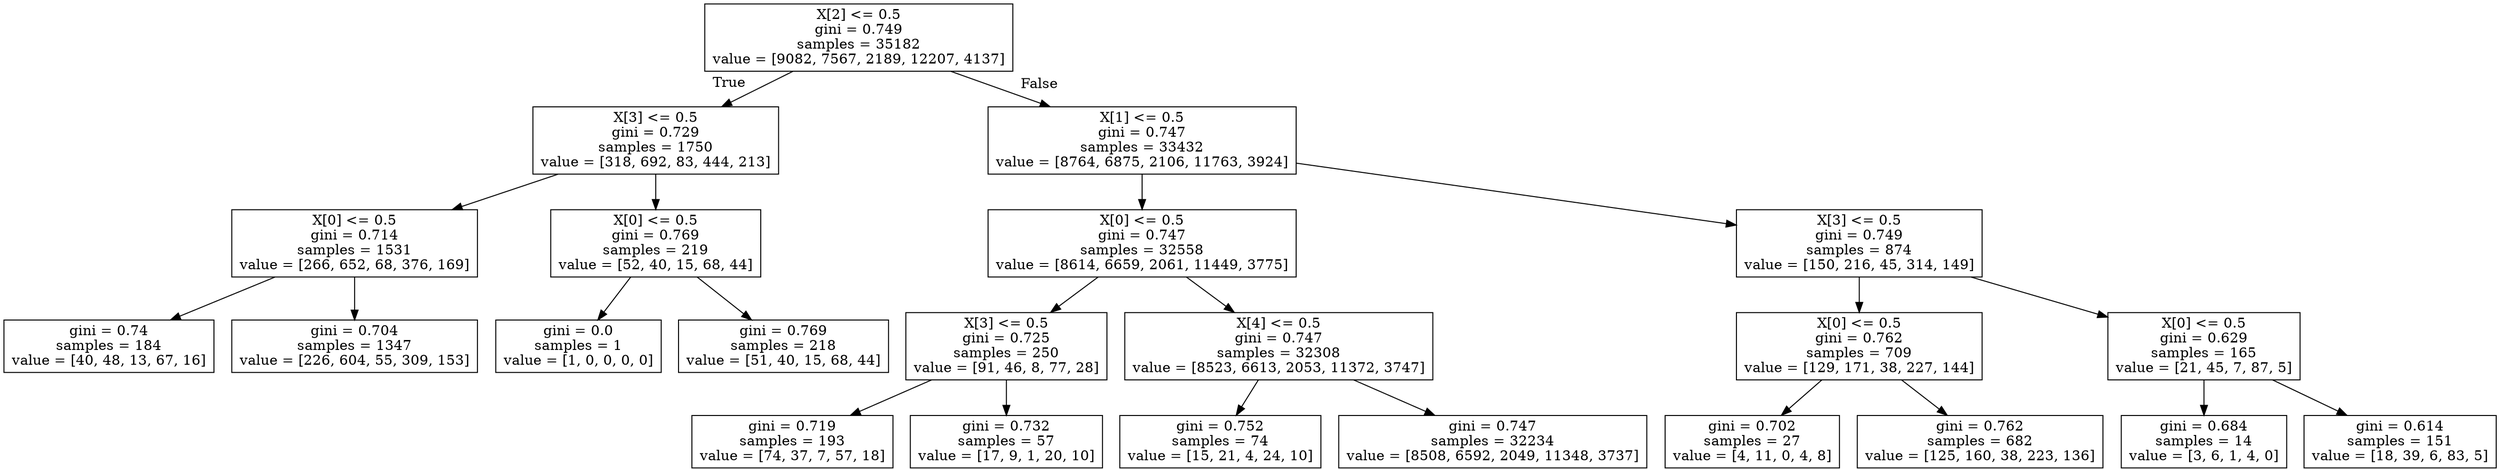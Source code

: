 digraph Tree {
node [shape=box] ;
0 [label="X[2] <= 0.5\ngini = 0.749\nsamples = 35182\nvalue = [9082, 7567, 2189, 12207, 4137]"] ;
1 [label="X[3] <= 0.5\ngini = 0.729\nsamples = 1750\nvalue = [318, 692, 83, 444, 213]"] ;
0 -> 1 [labeldistance=2.5, labelangle=45, headlabel="True"] ;
2 [label="X[0] <= 0.5\ngini = 0.714\nsamples = 1531\nvalue = [266, 652, 68, 376, 169]"] ;
1 -> 2 ;
3 [label="gini = 0.74\nsamples = 184\nvalue = [40, 48, 13, 67, 16]"] ;
2 -> 3 ;
4 [label="gini = 0.704\nsamples = 1347\nvalue = [226, 604, 55, 309, 153]"] ;
2 -> 4 ;
5 [label="X[0] <= 0.5\ngini = 0.769\nsamples = 219\nvalue = [52, 40, 15, 68, 44]"] ;
1 -> 5 ;
6 [label="gini = 0.0\nsamples = 1\nvalue = [1, 0, 0, 0, 0]"] ;
5 -> 6 ;
7 [label="gini = 0.769\nsamples = 218\nvalue = [51, 40, 15, 68, 44]"] ;
5 -> 7 ;
8 [label="X[1] <= 0.5\ngini = 0.747\nsamples = 33432\nvalue = [8764, 6875, 2106, 11763, 3924]"] ;
0 -> 8 [labeldistance=2.5, labelangle=-45, headlabel="False"] ;
9 [label="X[0] <= 0.5\ngini = 0.747\nsamples = 32558\nvalue = [8614, 6659, 2061, 11449, 3775]"] ;
8 -> 9 ;
10 [label="X[3] <= 0.5\ngini = 0.725\nsamples = 250\nvalue = [91, 46, 8, 77, 28]"] ;
9 -> 10 ;
11 [label="gini = 0.719\nsamples = 193\nvalue = [74, 37, 7, 57, 18]"] ;
10 -> 11 ;
12 [label="gini = 0.732\nsamples = 57\nvalue = [17, 9, 1, 20, 10]"] ;
10 -> 12 ;
13 [label="X[4] <= 0.5\ngini = 0.747\nsamples = 32308\nvalue = [8523, 6613, 2053, 11372, 3747]"] ;
9 -> 13 ;
14 [label="gini = 0.752\nsamples = 74\nvalue = [15, 21, 4, 24, 10]"] ;
13 -> 14 ;
15 [label="gini = 0.747\nsamples = 32234\nvalue = [8508, 6592, 2049, 11348, 3737]"] ;
13 -> 15 ;
16 [label="X[3] <= 0.5\ngini = 0.749\nsamples = 874\nvalue = [150, 216, 45, 314, 149]"] ;
8 -> 16 ;
17 [label="X[0] <= 0.5\ngini = 0.762\nsamples = 709\nvalue = [129, 171, 38, 227, 144]"] ;
16 -> 17 ;
18 [label="gini = 0.702\nsamples = 27\nvalue = [4, 11, 0, 4, 8]"] ;
17 -> 18 ;
19 [label="gini = 0.762\nsamples = 682\nvalue = [125, 160, 38, 223, 136]"] ;
17 -> 19 ;
20 [label="X[0] <= 0.5\ngini = 0.629\nsamples = 165\nvalue = [21, 45, 7, 87, 5]"] ;
16 -> 20 ;
21 [label="gini = 0.684\nsamples = 14\nvalue = [3, 6, 1, 4, 0]"] ;
20 -> 21 ;
22 [label="gini = 0.614\nsamples = 151\nvalue = [18, 39, 6, 83, 5]"] ;
20 -> 22 ;
}